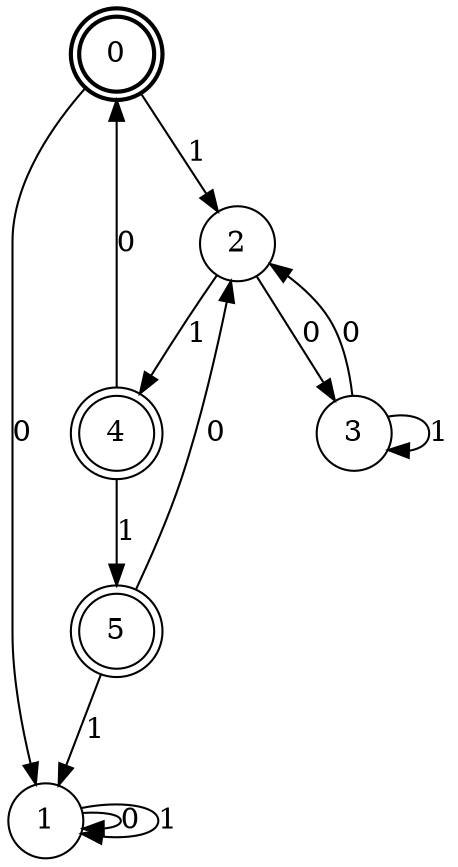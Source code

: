 digraph Automat {
    node [shape = circle];
    0 [style = "bold"];
    0 [peripheries=2]
    0 -> 1 [label = "0"];
    0 -> 2 [label = "1"];
    1 -> 1 [label = "0"];
    1 -> 1 [label = "1"];
    2 -> 3 [label = "0"];
    2 -> 4 [label = "1"];
    3 -> 2 [label = "0"];
    3 -> 3 [label = "1"];
    4 [peripheries=2]
    4 -> 0 [label = "0"];
    4 -> 5 [label = "1"];
    5 [peripheries=2]
    5 -> 2 [label = "0"];
    5 -> 1 [label = "1"];
}
